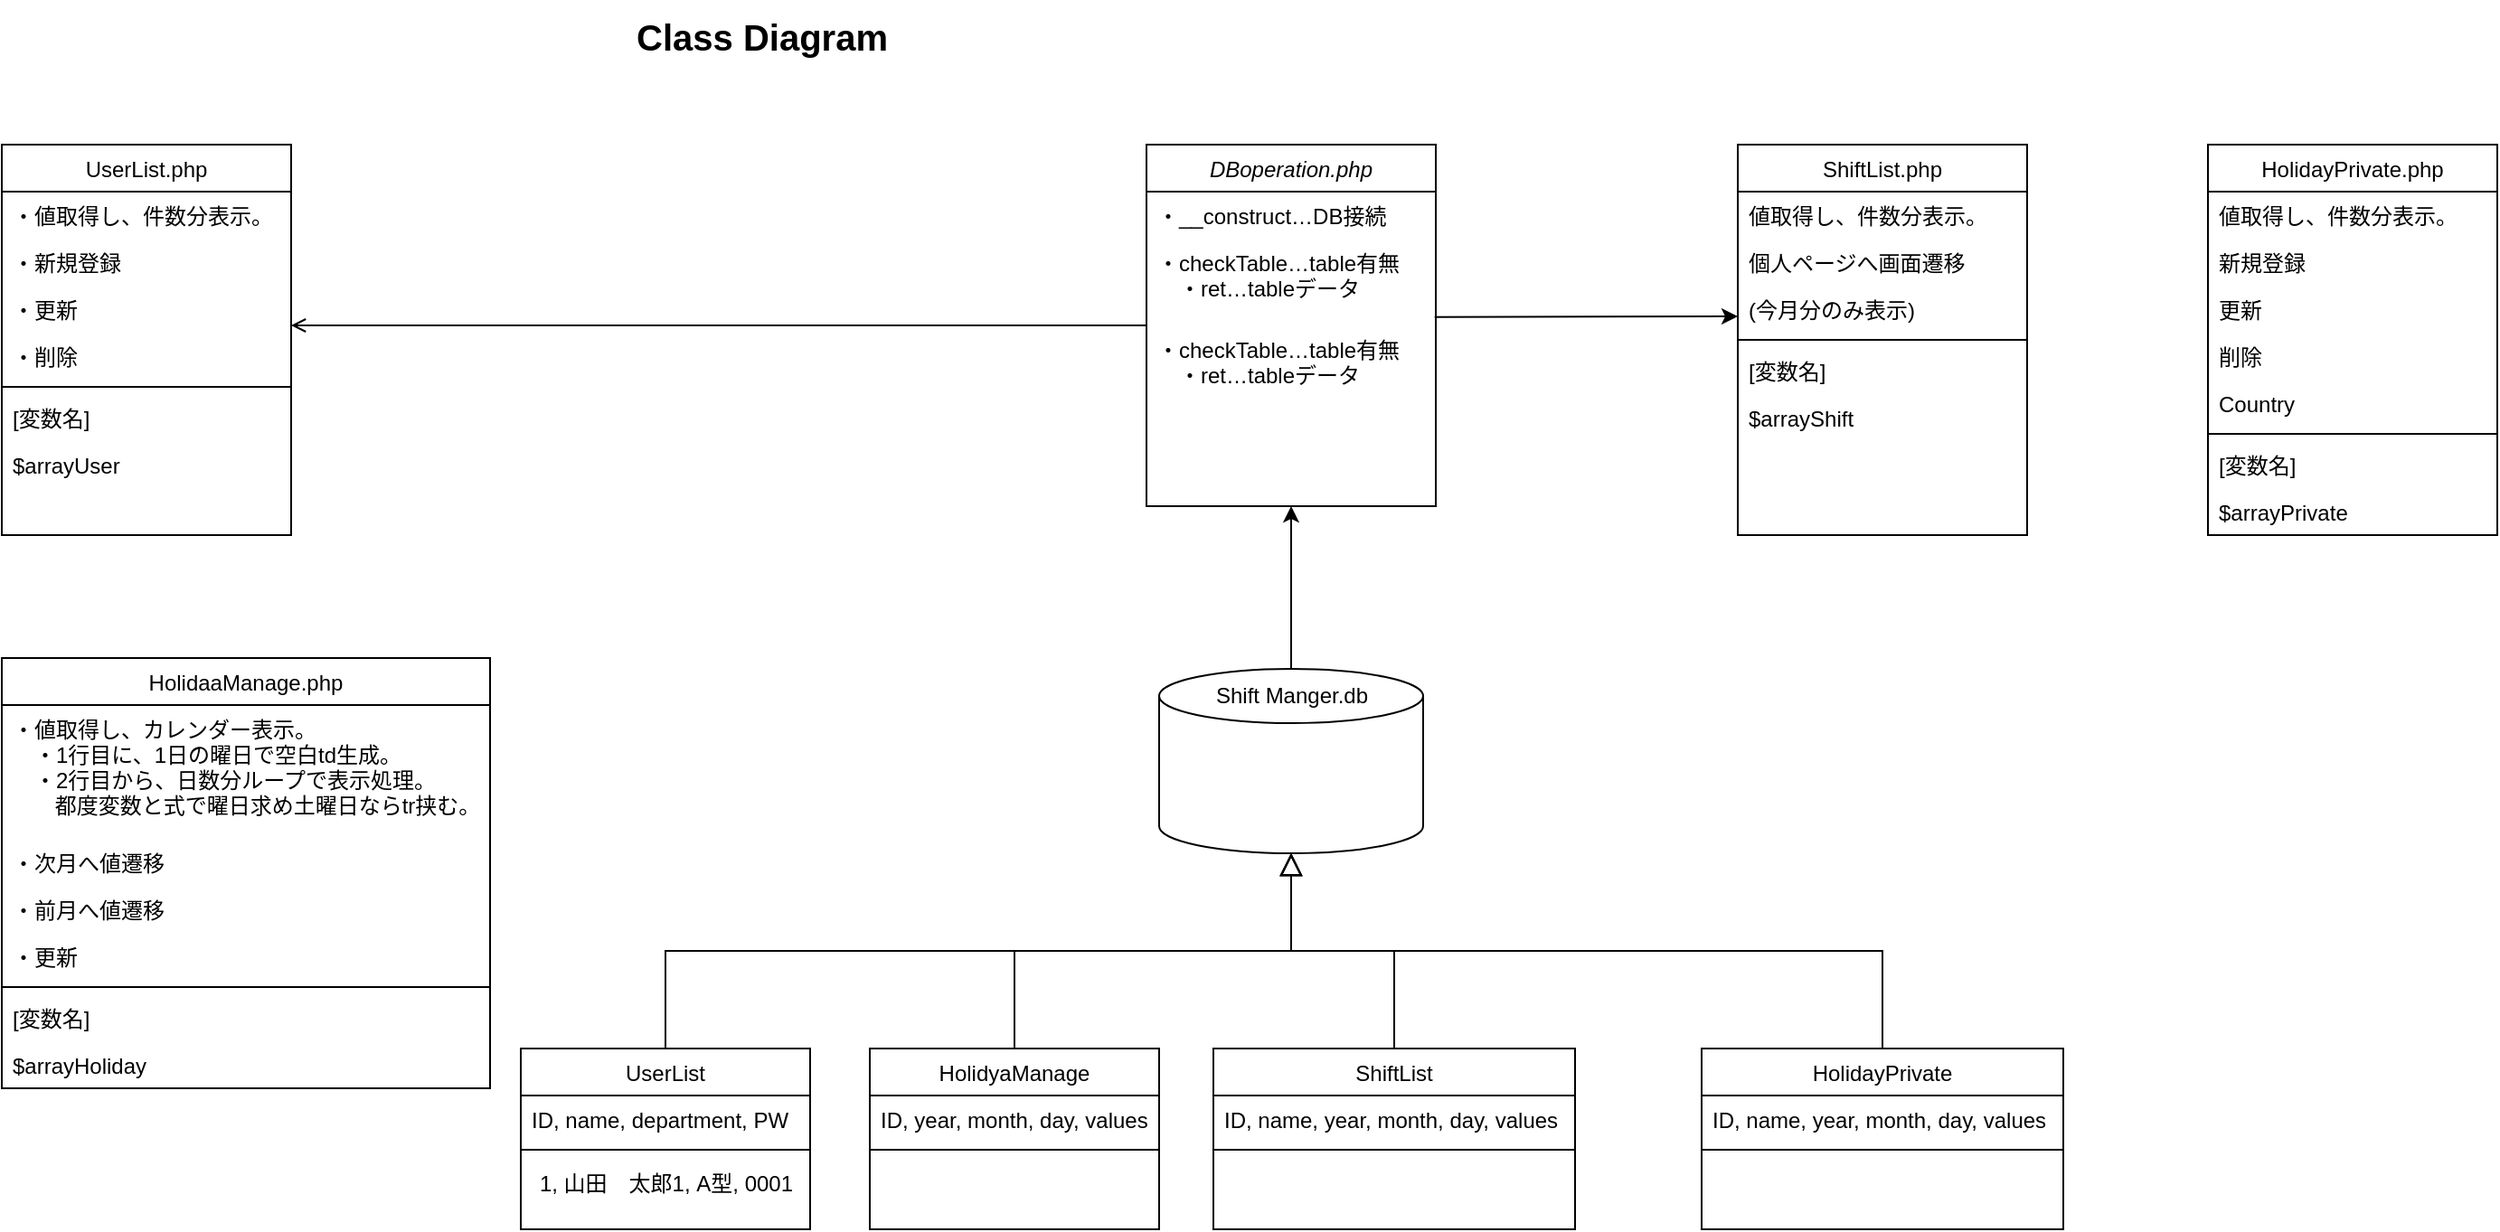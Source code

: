<mxfile version="20.5.3" type="github">
  <diagram id="C5RBs43oDa-KdzZeNtuy" name="Page-1">
    <mxGraphModel dx="1113" dy="624" grid="1" gridSize="10" guides="1" tooltips="1" connect="1" arrows="1" fold="1" page="1" pageScale="1" pageWidth="827" pageHeight="1169" math="0" shadow="0">
      <root>
        <mxCell id="WIyWlLk6GJQsqaUBKTNV-0" />
        <mxCell id="WIyWlLk6GJQsqaUBKTNV-1" parent="WIyWlLk6GJQsqaUBKTNV-0" />
        <mxCell id="zkfFHV4jXpPFQw0GAbJ--0" value="DBoperation.php" style="swimlane;fontStyle=2;align=center;verticalAlign=top;childLayout=stackLayout;horizontal=1;startSize=26;horizontalStack=0;resizeParent=1;resizeLast=0;collapsible=1;marginBottom=0;rounded=0;shadow=0;strokeWidth=1;" parent="WIyWlLk6GJQsqaUBKTNV-1" vertex="1">
          <mxGeometry x="753" y="120" width="160" height="200" as="geometry">
            <mxRectangle x="753" y="120" width="160" height="26" as="alternateBounds" />
          </mxGeometry>
        </mxCell>
        <mxCell id="zkfFHV4jXpPFQw0GAbJ--1" value="・__construct…DB接続" style="text;align=left;verticalAlign=top;spacingLeft=4;spacingRight=4;overflow=hidden;rotatable=0;points=[[0,0.5],[1,0.5]];portConstraint=eastwest;" parent="zkfFHV4jXpPFQw0GAbJ--0" vertex="1">
          <mxGeometry y="26" width="160" height="26" as="geometry" />
        </mxCell>
        <mxCell id="zkfFHV4jXpPFQw0GAbJ--2" value="・checkTable…table有無&#xa;　・ret…tableデータ" style="text;align=left;verticalAlign=top;spacingLeft=4;spacingRight=4;overflow=hidden;rotatable=0;points=[[0,0.5],[1,0.5]];portConstraint=eastwest;rounded=0;shadow=0;html=0;" parent="zkfFHV4jXpPFQw0GAbJ--0" vertex="1">
          <mxGeometry y="52" width="160" height="48" as="geometry" />
        </mxCell>
        <mxCell id="Wx7udCK2eIveqjbXuiab-0" value="・checkTable…table有無&#xa;　・ret…tableデータ" style="text;align=left;verticalAlign=top;spacingLeft=4;spacingRight=4;overflow=hidden;rotatable=0;points=[[0,0.5],[1,0.5]];portConstraint=eastwest;rounded=0;shadow=0;html=0;" vertex="1" parent="zkfFHV4jXpPFQw0GAbJ--0">
          <mxGeometry y="100" width="160" height="48" as="geometry" />
        </mxCell>
        <mxCell id="zkfFHV4jXpPFQw0GAbJ--13" value="UserList" style="swimlane;fontStyle=0;align=center;verticalAlign=top;childLayout=stackLayout;horizontal=1;startSize=26;horizontalStack=0;resizeParent=1;resizeLast=0;collapsible=1;marginBottom=0;rounded=0;shadow=0;strokeWidth=1;" parent="WIyWlLk6GJQsqaUBKTNV-1" vertex="1">
          <mxGeometry x="407" y="620" width="160" height="100" as="geometry">
            <mxRectangle x="407" y="620" width="170" height="26" as="alternateBounds" />
          </mxGeometry>
        </mxCell>
        <mxCell id="zkfFHV4jXpPFQw0GAbJ--14" value="ID, name, department, PW " style="text;align=left;verticalAlign=top;spacingLeft=4;spacingRight=4;overflow=hidden;rotatable=0;points=[[0,0.5],[1,0.5]];portConstraint=eastwest;" parent="zkfFHV4jXpPFQw0GAbJ--13" vertex="1">
          <mxGeometry y="26" width="160" height="26" as="geometry" />
        </mxCell>
        <mxCell id="zkfFHV4jXpPFQw0GAbJ--15" value="" style="line;html=1;strokeWidth=1;align=left;verticalAlign=middle;spacingTop=-1;spacingLeft=3;spacingRight=3;rotatable=0;labelPosition=right;points=[];portConstraint=eastwest;" parent="zkfFHV4jXpPFQw0GAbJ--13" vertex="1">
          <mxGeometry y="52" width="160" height="8" as="geometry" />
        </mxCell>
        <mxCell id="Wx7udCK2eIveqjbXuiab-48" value="1, 山田　太郎1, A型, 0001" style="text;html=1;align=center;verticalAlign=middle;resizable=0;points=[];autosize=1;strokeColor=none;fillColor=none;fontSize=12;" vertex="1" parent="zkfFHV4jXpPFQw0GAbJ--13">
          <mxGeometry y="60" width="160" height="30" as="geometry" />
        </mxCell>
        <mxCell id="zkfFHV4jXpPFQw0GAbJ--16" value="" style="endArrow=block;endSize=10;endFill=0;shadow=0;strokeWidth=1;rounded=0;edgeStyle=elbowEdgeStyle;elbow=vertical;entryX=0.5;entryY=1;entryDx=0;entryDy=0;entryPerimeter=0;" parent="WIyWlLk6GJQsqaUBKTNV-1" source="zkfFHV4jXpPFQw0GAbJ--13" target="Wx7udCK2eIveqjbXuiab-3" edge="1">
          <mxGeometry width="160" relative="1" as="geometry">
            <mxPoint x="210" y="373" as="sourcePoint" />
            <mxPoint x="310" y="271" as="targetPoint" />
          </mxGeometry>
        </mxCell>
        <mxCell id="zkfFHV4jXpPFQw0GAbJ--17" value="UserList.php" style="swimlane;fontStyle=0;align=center;verticalAlign=top;childLayout=stackLayout;horizontal=1;startSize=26;horizontalStack=0;resizeParent=1;resizeLast=0;collapsible=1;marginBottom=0;rounded=0;shadow=0;strokeWidth=1;" parent="WIyWlLk6GJQsqaUBKTNV-1" vertex="1">
          <mxGeometry x="120" y="120" width="160" height="216" as="geometry">
            <mxRectangle x="550" y="140" width="160" height="26" as="alternateBounds" />
          </mxGeometry>
        </mxCell>
        <mxCell id="zkfFHV4jXpPFQw0GAbJ--18" value="・値取得し、件数分表示。" style="text;align=left;verticalAlign=top;spacingLeft=4;spacingRight=4;overflow=hidden;rotatable=0;points=[[0,0.5],[1,0.5]];portConstraint=eastwest;" parent="zkfFHV4jXpPFQw0GAbJ--17" vertex="1">
          <mxGeometry y="26" width="160" height="26" as="geometry" />
        </mxCell>
        <mxCell id="zkfFHV4jXpPFQw0GAbJ--19" value="・新規登録" style="text;align=left;verticalAlign=top;spacingLeft=4;spacingRight=4;overflow=hidden;rotatable=0;points=[[0,0.5],[1,0.5]];portConstraint=eastwest;rounded=0;shadow=0;html=0;" parent="zkfFHV4jXpPFQw0GAbJ--17" vertex="1">
          <mxGeometry y="52" width="160" height="26" as="geometry" />
        </mxCell>
        <mxCell id="zkfFHV4jXpPFQw0GAbJ--20" value="・更新" style="text;align=left;verticalAlign=top;spacingLeft=4;spacingRight=4;overflow=hidden;rotatable=0;points=[[0,0.5],[1,0.5]];portConstraint=eastwest;rounded=0;shadow=0;html=0;" parent="zkfFHV4jXpPFQw0GAbJ--17" vertex="1">
          <mxGeometry y="78" width="160" height="26" as="geometry" />
        </mxCell>
        <mxCell id="zkfFHV4jXpPFQw0GAbJ--21" value="・削除" style="text;align=left;verticalAlign=top;spacingLeft=4;spacingRight=4;overflow=hidden;rotatable=0;points=[[0,0.5],[1,0.5]];portConstraint=eastwest;rounded=0;shadow=0;html=0;" parent="zkfFHV4jXpPFQw0GAbJ--17" vertex="1">
          <mxGeometry y="104" width="160" height="26" as="geometry" />
        </mxCell>
        <mxCell id="zkfFHV4jXpPFQw0GAbJ--23" value="" style="line;html=1;strokeWidth=1;align=left;verticalAlign=middle;spacingTop=-1;spacingLeft=3;spacingRight=3;rotatable=0;labelPosition=right;points=[];portConstraint=eastwest;" parent="zkfFHV4jXpPFQw0GAbJ--17" vertex="1">
          <mxGeometry y="130" width="160" height="8" as="geometry" />
        </mxCell>
        <mxCell id="zkfFHV4jXpPFQw0GAbJ--24" value="[変数名]" style="text;align=left;verticalAlign=top;spacingLeft=4;spacingRight=4;overflow=hidden;rotatable=0;points=[[0,0.5],[1,0.5]];portConstraint=eastwest;" parent="zkfFHV4jXpPFQw0GAbJ--17" vertex="1">
          <mxGeometry y="138" width="160" height="26" as="geometry" />
        </mxCell>
        <mxCell id="zkfFHV4jXpPFQw0GAbJ--25" value="$arrayUser" style="text;align=left;verticalAlign=top;spacingLeft=4;spacingRight=4;overflow=hidden;rotatable=0;points=[[0,0.5],[1,0.5]];portConstraint=eastwest;" parent="zkfFHV4jXpPFQw0GAbJ--17" vertex="1">
          <mxGeometry y="164" width="160" height="26" as="geometry" />
        </mxCell>
        <mxCell id="zkfFHV4jXpPFQw0GAbJ--26" value="" style="endArrow=open;shadow=0;strokeWidth=1;rounded=0;endFill=1;edgeStyle=elbowEdgeStyle;elbow=vertical;" parent="WIyWlLk6GJQsqaUBKTNV-1" source="zkfFHV4jXpPFQw0GAbJ--0" target="zkfFHV4jXpPFQw0GAbJ--17" edge="1">
          <mxGeometry x="0.5" y="41" relative="1" as="geometry">
            <mxPoint x="380" y="192" as="sourcePoint" />
            <mxPoint x="540" y="192" as="targetPoint" />
            <mxPoint x="-40" y="32" as="offset" />
          </mxGeometry>
        </mxCell>
        <mxCell id="zkfFHV4jXpPFQw0GAbJ--28" value="" style="resizable=0;align=right;verticalAlign=bottom;labelBackgroundColor=none;fontSize=12;" parent="zkfFHV4jXpPFQw0GAbJ--26" connectable="0" vertex="1">
          <mxGeometry x="1" relative="1" as="geometry">
            <mxPoint x="-7" y="4" as="offset" />
          </mxGeometry>
        </mxCell>
        <mxCell id="Wx7udCK2eIveqjbXuiab-2" value="Class Diagram" style="text;html=1;align=center;verticalAlign=middle;resizable=0;points=[];autosize=1;strokeColor=none;fillColor=none;strokeWidth=4;fontStyle=1;fontSize=20;" vertex="1" parent="WIyWlLk6GJQsqaUBKTNV-1">
          <mxGeometry x="460" y="40" width="160" height="40" as="geometry" />
        </mxCell>
        <mxCell id="Wx7udCK2eIveqjbXuiab-3" value="" style="shape=cylinder3;whiteSpace=wrap;html=1;boundedLbl=1;backgroundOutline=1;size=15;strokeWidth=1;fontSize=20;fontStyle=0" vertex="1" parent="WIyWlLk6GJQsqaUBKTNV-1">
          <mxGeometry x="760" y="410" width="146" height="102" as="geometry" />
        </mxCell>
        <mxCell id="Wx7udCK2eIveqjbXuiab-9" value="" style="endArrow=classic;html=1;rounded=0;fontSize=20;entryX=0.5;entryY=1;entryDx=0;entryDy=0;" edge="1" parent="WIyWlLk6GJQsqaUBKTNV-1" source="Wx7udCK2eIveqjbXuiab-3" target="zkfFHV4jXpPFQw0GAbJ--0">
          <mxGeometry width="50" height="50" relative="1" as="geometry">
            <mxPoint x="570" y="470" as="sourcePoint" />
            <mxPoint x="620" y="420" as="targetPoint" />
          </mxGeometry>
        </mxCell>
        <mxCell id="Wx7udCK2eIveqjbXuiab-10" value="Shift Manger.db" style="text;html=1;align=center;verticalAlign=middle;resizable=0;points=[];autosize=1;strokeColor=none;fillColor=none;fontSize=12;fontStyle=0" vertex="1" parent="WIyWlLk6GJQsqaUBKTNV-1">
          <mxGeometry x="778" y="410" width="110" height="30" as="geometry" />
        </mxCell>
        <mxCell id="Wx7udCK2eIveqjbXuiab-11" value="ShiftList" style="swimlane;fontStyle=0;align=center;verticalAlign=top;childLayout=stackLayout;horizontal=1;startSize=26;horizontalStack=0;resizeParent=1;resizeLast=0;collapsible=1;marginBottom=0;rounded=0;shadow=0;strokeWidth=1;" vertex="1" parent="WIyWlLk6GJQsqaUBKTNV-1">
          <mxGeometry x="790" y="620" width="200" height="100" as="geometry">
            <mxRectangle x="790" y="620" width="170" height="26" as="alternateBounds" />
          </mxGeometry>
        </mxCell>
        <mxCell id="Wx7udCK2eIveqjbXuiab-12" value="ID, name, year, month, day, values" style="text;align=left;verticalAlign=top;spacingLeft=4;spacingRight=4;overflow=hidden;rotatable=0;points=[[0,0.5],[1,0.5]];portConstraint=eastwest;" vertex="1" parent="Wx7udCK2eIveqjbXuiab-11">
          <mxGeometry y="26" width="200" height="26" as="geometry" />
        </mxCell>
        <mxCell id="Wx7udCK2eIveqjbXuiab-13" value="" style="line;html=1;strokeWidth=1;align=left;verticalAlign=middle;spacingTop=-1;spacingLeft=3;spacingRight=3;rotatable=0;labelPosition=right;points=[];portConstraint=eastwest;" vertex="1" parent="Wx7udCK2eIveqjbXuiab-11">
          <mxGeometry y="52" width="200" height="8" as="geometry" />
        </mxCell>
        <mxCell id="Wx7udCK2eIveqjbXuiab-14" value="HolidayPrivate" style="swimlane;fontStyle=0;align=center;verticalAlign=top;childLayout=stackLayout;horizontal=1;startSize=26;horizontalStack=0;resizeParent=1;resizeLast=0;collapsible=1;marginBottom=0;rounded=0;shadow=0;strokeWidth=1;" vertex="1" parent="WIyWlLk6GJQsqaUBKTNV-1">
          <mxGeometry x="1060" y="620" width="200" height="100" as="geometry">
            <mxRectangle x="1060" y="620" width="170" height="26" as="alternateBounds" />
          </mxGeometry>
        </mxCell>
        <mxCell id="Wx7udCK2eIveqjbXuiab-15" value="ID, name, year, month, day, values" style="text;align=left;verticalAlign=top;spacingLeft=4;spacingRight=4;overflow=hidden;rotatable=0;points=[[0,0.5],[1,0.5]];portConstraint=eastwest;" vertex="1" parent="Wx7udCK2eIveqjbXuiab-14">
          <mxGeometry y="26" width="200" height="26" as="geometry" />
        </mxCell>
        <mxCell id="Wx7udCK2eIveqjbXuiab-16" value="" style="line;html=1;strokeWidth=1;align=left;verticalAlign=middle;spacingTop=-1;spacingLeft=3;spacingRight=3;rotatable=0;labelPosition=right;points=[];portConstraint=eastwest;" vertex="1" parent="Wx7udCK2eIveqjbXuiab-14">
          <mxGeometry y="52" width="200" height="8" as="geometry" />
        </mxCell>
        <mxCell id="Wx7udCK2eIveqjbXuiab-17" value="HolidyaManage" style="swimlane;fontStyle=0;align=center;verticalAlign=top;childLayout=stackLayout;horizontal=1;startSize=26;horizontalStack=0;resizeParent=1;resizeLast=0;collapsible=1;marginBottom=0;rounded=0;shadow=0;strokeWidth=1;" vertex="1" parent="WIyWlLk6GJQsqaUBKTNV-1">
          <mxGeometry x="600" y="620" width="160" height="100" as="geometry">
            <mxRectangle x="600" y="620" width="170" height="26" as="alternateBounds" />
          </mxGeometry>
        </mxCell>
        <mxCell id="Wx7udCK2eIveqjbXuiab-18" value="ID, year, month, day, values" style="text;align=left;verticalAlign=top;spacingLeft=4;spacingRight=4;overflow=hidden;rotatable=0;points=[[0,0.5],[1,0.5]];portConstraint=eastwest;" vertex="1" parent="Wx7udCK2eIveqjbXuiab-17">
          <mxGeometry y="26" width="160" height="26" as="geometry" />
        </mxCell>
        <mxCell id="Wx7udCK2eIveqjbXuiab-19" value="" style="line;html=1;strokeWidth=1;align=left;verticalAlign=middle;spacingTop=-1;spacingLeft=3;spacingRight=3;rotatable=0;labelPosition=right;points=[];portConstraint=eastwest;" vertex="1" parent="Wx7udCK2eIveqjbXuiab-17">
          <mxGeometry y="52" width="160" height="8" as="geometry" />
        </mxCell>
        <mxCell id="Wx7udCK2eIveqjbXuiab-20" value="" style="endArrow=block;endSize=10;endFill=0;shadow=0;strokeWidth=1;rounded=0;edgeStyle=elbowEdgeStyle;elbow=vertical;entryX=0.5;entryY=1;entryDx=0;entryDy=0;entryPerimeter=0;exitX=0.5;exitY=0;exitDx=0;exitDy=0;" edge="1" parent="WIyWlLk6GJQsqaUBKTNV-1" source="Wx7udCK2eIveqjbXuiab-11" target="Wx7udCK2eIveqjbXuiab-3">
          <mxGeometry width="160" relative="1" as="geometry">
            <mxPoint x="497" y="630" as="sourcePoint" />
            <mxPoint x="690" y="572" as="targetPoint" />
          </mxGeometry>
        </mxCell>
        <mxCell id="Wx7udCK2eIveqjbXuiab-21" value="" style="endArrow=block;endSize=10;endFill=0;shadow=0;strokeWidth=1;rounded=0;edgeStyle=elbowEdgeStyle;elbow=vertical;exitX=0.5;exitY=0;exitDx=0;exitDy=0;" edge="1" parent="WIyWlLk6GJQsqaUBKTNV-1" source="Wx7udCK2eIveqjbXuiab-17" target="Wx7udCK2eIveqjbXuiab-3">
          <mxGeometry width="160" relative="1" as="geometry">
            <mxPoint x="507" y="640" as="sourcePoint" />
            <mxPoint x="680" y="560" as="targetPoint" />
          </mxGeometry>
        </mxCell>
        <mxCell id="Wx7udCK2eIveqjbXuiab-22" value="" style="endArrow=block;endSize=10;endFill=0;shadow=0;strokeWidth=1;rounded=0;edgeStyle=elbowEdgeStyle;elbow=vertical;entryX=0.5;entryY=1;entryDx=0;entryDy=0;entryPerimeter=0;" edge="1" parent="WIyWlLk6GJQsqaUBKTNV-1" source="Wx7udCK2eIveqjbXuiab-14" target="Wx7udCK2eIveqjbXuiab-3">
          <mxGeometry width="160" relative="1" as="geometry">
            <mxPoint x="880" y="630" as="sourcePoint" />
            <mxPoint x="690" y="572" as="targetPoint" />
          </mxGeometry>
        </mxCell>
        <mxCell id="Wx7udCK2eIveqjbXuiab-51" value="ShiftList.php" style="swimlane;fontStyle=0;align=center;verticalAlign=top;childLayout=stackLayout;horizontal=1;startSize=26;horizontalStack=0;resizeParent=1;resizeLast=0;collapsible=1;marginBottom=0;rounded=0;shadow=0;strokeWidth=1;" vertex="1" parent="WIyWlLk6GJQsqaUBKTNV-1">
          <mxGeometry x="1080" y="120" width="160" height="216" as="geometry">
            <mxRectangle x="550" y="140" width="160" height="26" as="alternateBounds" />
          </mxGeometry>
        </mxCell>
        <mxCell id="Wx7udCK2eIveqjbXuiab-52" value="値取得し、件数分表示。" style="text;align=left;verticalAlign=top;spacingLeft=4;spacingRight=4;overflow=hidden;rotatable=0;points=[[0,0.5],[1,0.5]];portConstraint=eastwest;" vertex="1" parent="Wx7udCK2eIveqjbXuiab-51">
          <mxGeometry y="26" width="160" height="26" as="geometry" />
        </mxCell>
        <mxCell id="Wx7udCK2eIveqjbXuiab-53" value="個人ページへ画面遷移" style="text;align=left;verticalAlign=top;spacingLeft=4;spacingRight=4;overflow=hidden;rotatable=0;points=[[0,0.5],[1,0.5]];portConstraint=eastwest;rounded=0;shadow=0;html=0;" vertex="1" parent="Wx7udCK2eIveqjbXuiab-51">
          <mxGeometry y="52" width="160" height="26" as="geometry" />
        </mxCell>
        <mxCell id="Wx7udCK2eIveqjbXuiab-56" value="(今月分のみ表示)" style="text;align=left;verticalAlign=top;spacingLeft=4;spacingRight=4;overflow=hidden;rotatable=0;points=[[0,0.5],[1,0.5]];portConstraint=eastwest;rounded=0;shadow=0;html=0;fontStyle=0" vertex="1" parent="Wx7udCK2eIveqjbXuiab-51">
          <mxGeometry y="78" width="160" height="26" as="geometry" />
        </mxCell>
        <mxCell id="Wx7udCK2eIveqjbXuiab-57" value="" style="line;html=1;strokeWidth=1;align=left;verticalAlign=middle;spacingTop=-1;spacingLeft=3;spacingRight=3;rotatable=0;labelPosition=right;points=[];portConstraint=eastwest;" vertex="1" parent="Wx7udCK2eIveqjbXuiab-51">
          <mxGeometry y="104" width="160" height="8" as="geometry" />
        </mxCell>
        <mxCell id="Wx7udCK2eIveqjbXuiab-58" value="[変数名]" style="text;align=left;verticalAlign=top;spacingLeft=4;spacingRight=4;overflow=hidden;rotatable=0;points=[[0,0.5],[1,0.5]];portConstraint=eastwest;" vertex="1" parent="Wx7udCK2eIveqjbXuiab-51">
          <mxGeometry y="112" width="160" height="26" as="geometry" />
        </mxCell>
        <mxCell id="Wx7udCK2eIveqjbXuiab-59" value="$arrayShift" style="text;align=left;verticalAlign=top;spacingLeft=4;spacingRight=4;overflow=hidden;rotatable=0;points=[[0,0.5],[1,0.5]];portConstraint=eastwest;" vertex="1" parent="Wx7udCK2eIveqjbXuiab-51">
          <mxGeometry y="138" width="160" height="26" as="geometry" />
        </mxCell>
        <mxCell id="Wx7udCK2eIveqjbXuiab-60" value="HolidaaManage.php" style="swimlane;fontStyle=0;align=center;verticalAlign=top;childLayout=stackLayout;horizontal=1;startSize=26;horizontalStack=0;resizeParent=1;resizeLast=0;collapsible=1;marginBottom=0;rounded=0;shadow=0;strokeWidth=1;" vertex="1" parent="WIyWlLk6GJQsqaUBKTNV-1">
          <mxGeometry x="120" y="404" width="270" height="238" as="geometry">
            <mxRectangle x="550" y="140" width="160" height="26" as="alternateBounds" />
          </mxGeometry>
        </mxCell>
        <mxCell id="Wx7udCK2eIveqjbXuiab-61" value="・値取得し、カレンダー表示。&#xa;　・1行目に、1日の曜日で空白td生成。&#xa;　・2行目から、日数分ループで表示処理。&#xa;       都度変数と式で曜日求め土曜日ならtr挟む。" style="text;align=left;verticalAlign=top;spacingLeft=4;spacingRight=4;overflow=hidden;rotatable=0;points=[[0,0.5],[1,0.5]];portConstraint=eastwest;" vertex="1" parent="Wx7udCK2eIveqjbXuiab-60">
          <mxGeometry y="26" width="270" height="74" as="geometry" />
        </mxCell>
        <mxCell id="Wx7udCK2eIveqjbXuiab-63" value="・次月へ値遷移" style="text;align=left;verticalAlign=top;spacingLeft=4;spacingRight=4;overflow=hidden;rotatable=0;points=[[0,0.5],[1,0.5]];portConstraint=eastwest;rounded=0;shadow=0;html=0;" vertex="1" parent="Wx7udCK2eIveqjbXuiab-60">
          <mxGeometry y="100" width="270" height="26" as="geometry" />
        </mxCell>
        <mxCell id="Wx7udCK2eIveqjbXuiab-64" value="・前月へ値遷移" style="text;align=left;verticalAlign=top;spacingLeft=4;spacingRight=4;overflow=hidden;rotatable=0;points=[[0,0.5],[1,0.5]];portConstraint=eastwest;rounded=0;shadow=0;html=0;" vertex="1" parent="Wx7udCK2eIveqjbXuiab-60">
          <mxGeometry y="126" width="270" height="26" as="geometry" />
        </mxCell>
        <mxCell id="Wx7udCK2eIveqjbXuiab-65" value="・更新" style="text;align=left;verticalAlign=top;spacingLeft=4;spacingRight=4;overflow=hidden;rotatable=0;points=[[0,0.5],[1,0.5]];portConstraint=eastwest;rounded=0;shadow=0;html=0;" vertex="1" parent="Wx7udCK2eIveqjbXuiab-60">
          <mxGeometry y="152" width="270" height="26" as="geometry" />
        </mxCell>
        <mxCell id="Wx7udCK2eIveqjbXuiab-66" value="" style="line;html=1;strokeWidth=1;align=left;verticalAlign=middle;spacingTop=-1;spacingLeft=3;spacingRight=3;rotatable=0;labelPosition=right;points=[];portConstraint=eastwest;" vertex="1" parent="Wx7udCK2eIveqjbXuiab-60">
          <mxGeometry y="178" width="270" height="8" as="geometry" />
        </mxCell>
        <mxCell id="Wx7udCK2eIveqjbXuiab-67" value="[変数名]" style="text;align=left;verticalAlign=top;spacingLeft=4;spacingRight=4;overflow=hidden;rotatable=0;points=[[0,0.5],[1,0.5]];portConstraint=eastwest;" vertex="1" parent="Wx7udCK2eIveqjbXuiab-60">
          <mxGeometry y="186" width="270" height="26" as="geometry" />
        </mxCell>
        <mxCell id="Wx7udCK2eIveqjbXuiab-68" value="$arrayHoliday" style="text;align=left;verticalAlign=top;spacingLeft=4;spacingRight=4;overflow=hidden;rotatable=0;points=[[0,0.5],[1,0.5]];portConstraint=eastwest;" vertex="1" parent="Wx7udCK2eIveqjbXuiab-60">
          <mxGeometry y="212" width="270" height="26" as="geometry" />
        </mxCell>
        <mxCell id="Wx7udCK2eIveqjbXuiab-69" value="" style="endArrow=classic;html=1;rounded=0;fontSize=12;exitX=0.996;exitY=0.904;exitDx=0;exitDy=0;exitPerimeter=0;" edge="1" parent="WIyWlLk6GJQsqaUBKTNV-1" source="zkfFHV4jXpPFQw0GAbJ--2">
          <mxGeometry width="50" height="50" relative="1" as="geometry">
            <mxPoint x="530" y="220" as="sourcePoint" />
            <mxPoint x="1080" y="215" as="targetPoint" />
          </mxGeometry>
        </mxCell>
        <mxCell id="Wx7udCK2eIveqjbXuiab-70" value="HolidayPrivate.php" style="swimlane;fontStyle=0;align=center;verticalAlign=top;childLayout=stackLayout;horizontal=1;startSize=26;horizontalStack=0;resizeParent=1;resizeLast=0;collapsible=1;marginBottom=0;rounded=0;shadow=0;strokeWidth=1;" vertex="1" parent="WIyWlLk6GJQsqaUBKTNV-1">
          <mxGeometry x="1340" y="120" width="160" height="216" as="geometry">
            <mxRectangle x="550" y="140" width="160" height="26" as="alternateBounds" />
          </mxGeometry>
        </mxCell>
        <mxCell id="Wx7udCK2eIveqjbXuiab-71" value="値取得し、件数分表示。" style="text;align=left;verticalAlign=top;spacingLeft=4;spacingRight=4;overflow=hidden;rotatable=0;points=[[0,0.5],[1,0.5]];portConstraint=eastwest;" vertex="1" parent="Wx7udCK2eIveqjbXuiab-70">
          <mxGeometry y="26" width="160" height="26" as="geometry" />
        </mxCell>
        <mxCell id="Wx7udCK2eIveqjbXuiab-72" value="新規登録" style="text;align=left;verticalAlign=top;spacingLeft=4;spacingRight=4;overflow=hidden;rotatable=0;points=[[0,0.5],[1,0.5]];portConstraint=eastwest;rounded=0;shadow=0;html=0;" vertex="1" parent="Wx7udCK2eIveqjbXuiab-70">
          <mxGeometry y="52" width="160" height="26" as="geometry" />
        </mxCell>
        <mxCell id="Wx7udCK2eIveqjbXuiab-73" value="更新" style="text;align=left;verticalAlign=top;spacingLeft=4;spacingRight=4;overflow=hidden;rotatable=0;points=[[0,0.5],[1,0.5]];portConstraint=eastwest;rounded=0;shadow=0;html=0;" vertex="1" parent="Wx7udCK2eIveqjbXuiab-70">
          <mxGeometry y="78" width="160" height="26" as="geometry" />
        </mxCell>
        <mxCell id="Wx7udCK2eIveqjbXuiab-74" value="削除" style="text;align=left;verticalAlign=top;spacingLeft=4;spacingRight=4;overflow=hidden;rotatable=0;points=[[0,0.5],[1,0.5]];portConstraint=eastwest;rounded=0;shadow=0;html=0;" vertex="1" parent="Wx7udCK2eIveqjbXuiab-70">
          <mxGeometry y="104" width="160" height="26" as="geometry" />
        </mxCell>
        <mxCell id="Wx7udCK2eIveqjbXuiab-75" value="Country" style="text;align=left;verticalAlign=top;spacingLeft=4;spacingRight=4;overflow=hidden;rotatable=0;points=[[0,0.5],[1,0.5]];portConstraint=eastwest;rounded=0;shadow=0;html=0;" vertex="1" parent="Wx7udCK2eIveqjbXuiab-70">
          <mxGeometry y="130" width="160" height="26" as="geometry" />
        </mxCell>
        <mxCell id="Wx7udCK2eIveqjbXuiab-76" value="" style="line;html=1;strokeWidth=1;align=left;verticalAlign=middle;spacingTop=-1;spacingLeft=3;spacingRight=3;rotatable=0;labelPosition=right;points=[];portConstraint=eastwest;" vertex="1" parent="Wx7udCK2eIveqjbXuiab-70">
          <mxGeometry y="156" width="160" height="8" as="geometry" />
        </mxCell>
        <mxCell id="Wx7udCK2eIveqjbXuiab-77" value="[変数名]" style="text;align=left;verticalAlign=top;spacingLeft=4;spacingRight=4;overflow=hidden;rotatable=0;points=[[0,0.5],[1,0.5]];portConstraint=eastwest;" vertex="1" parent="Wx7udCK2eIveqjbXuiab-70">
          <mxGeometry y="164" width="160" height="26" as="geometry" />
        </mxCell>
        <mxCell id="Wx7udCK2eIveqjbXuiab-78" value="$arrayPrivate" style="text;align=left;verticalAlign=top;spacingLeft=4;spacingRight=4;overflow=hidden;rotatable=0;points=[[0,0.5],[1,0.5]];portConstraint=eastwest;" vertex="1" parent="Wx7udCK2eIveqjbXuiab-70">
          <mxGeometry y="190" width="160" height="26" as="geometry" />
        </mxCell>
      </root>
    </mxGraphModel>
  </diagram>
</mxfile>
